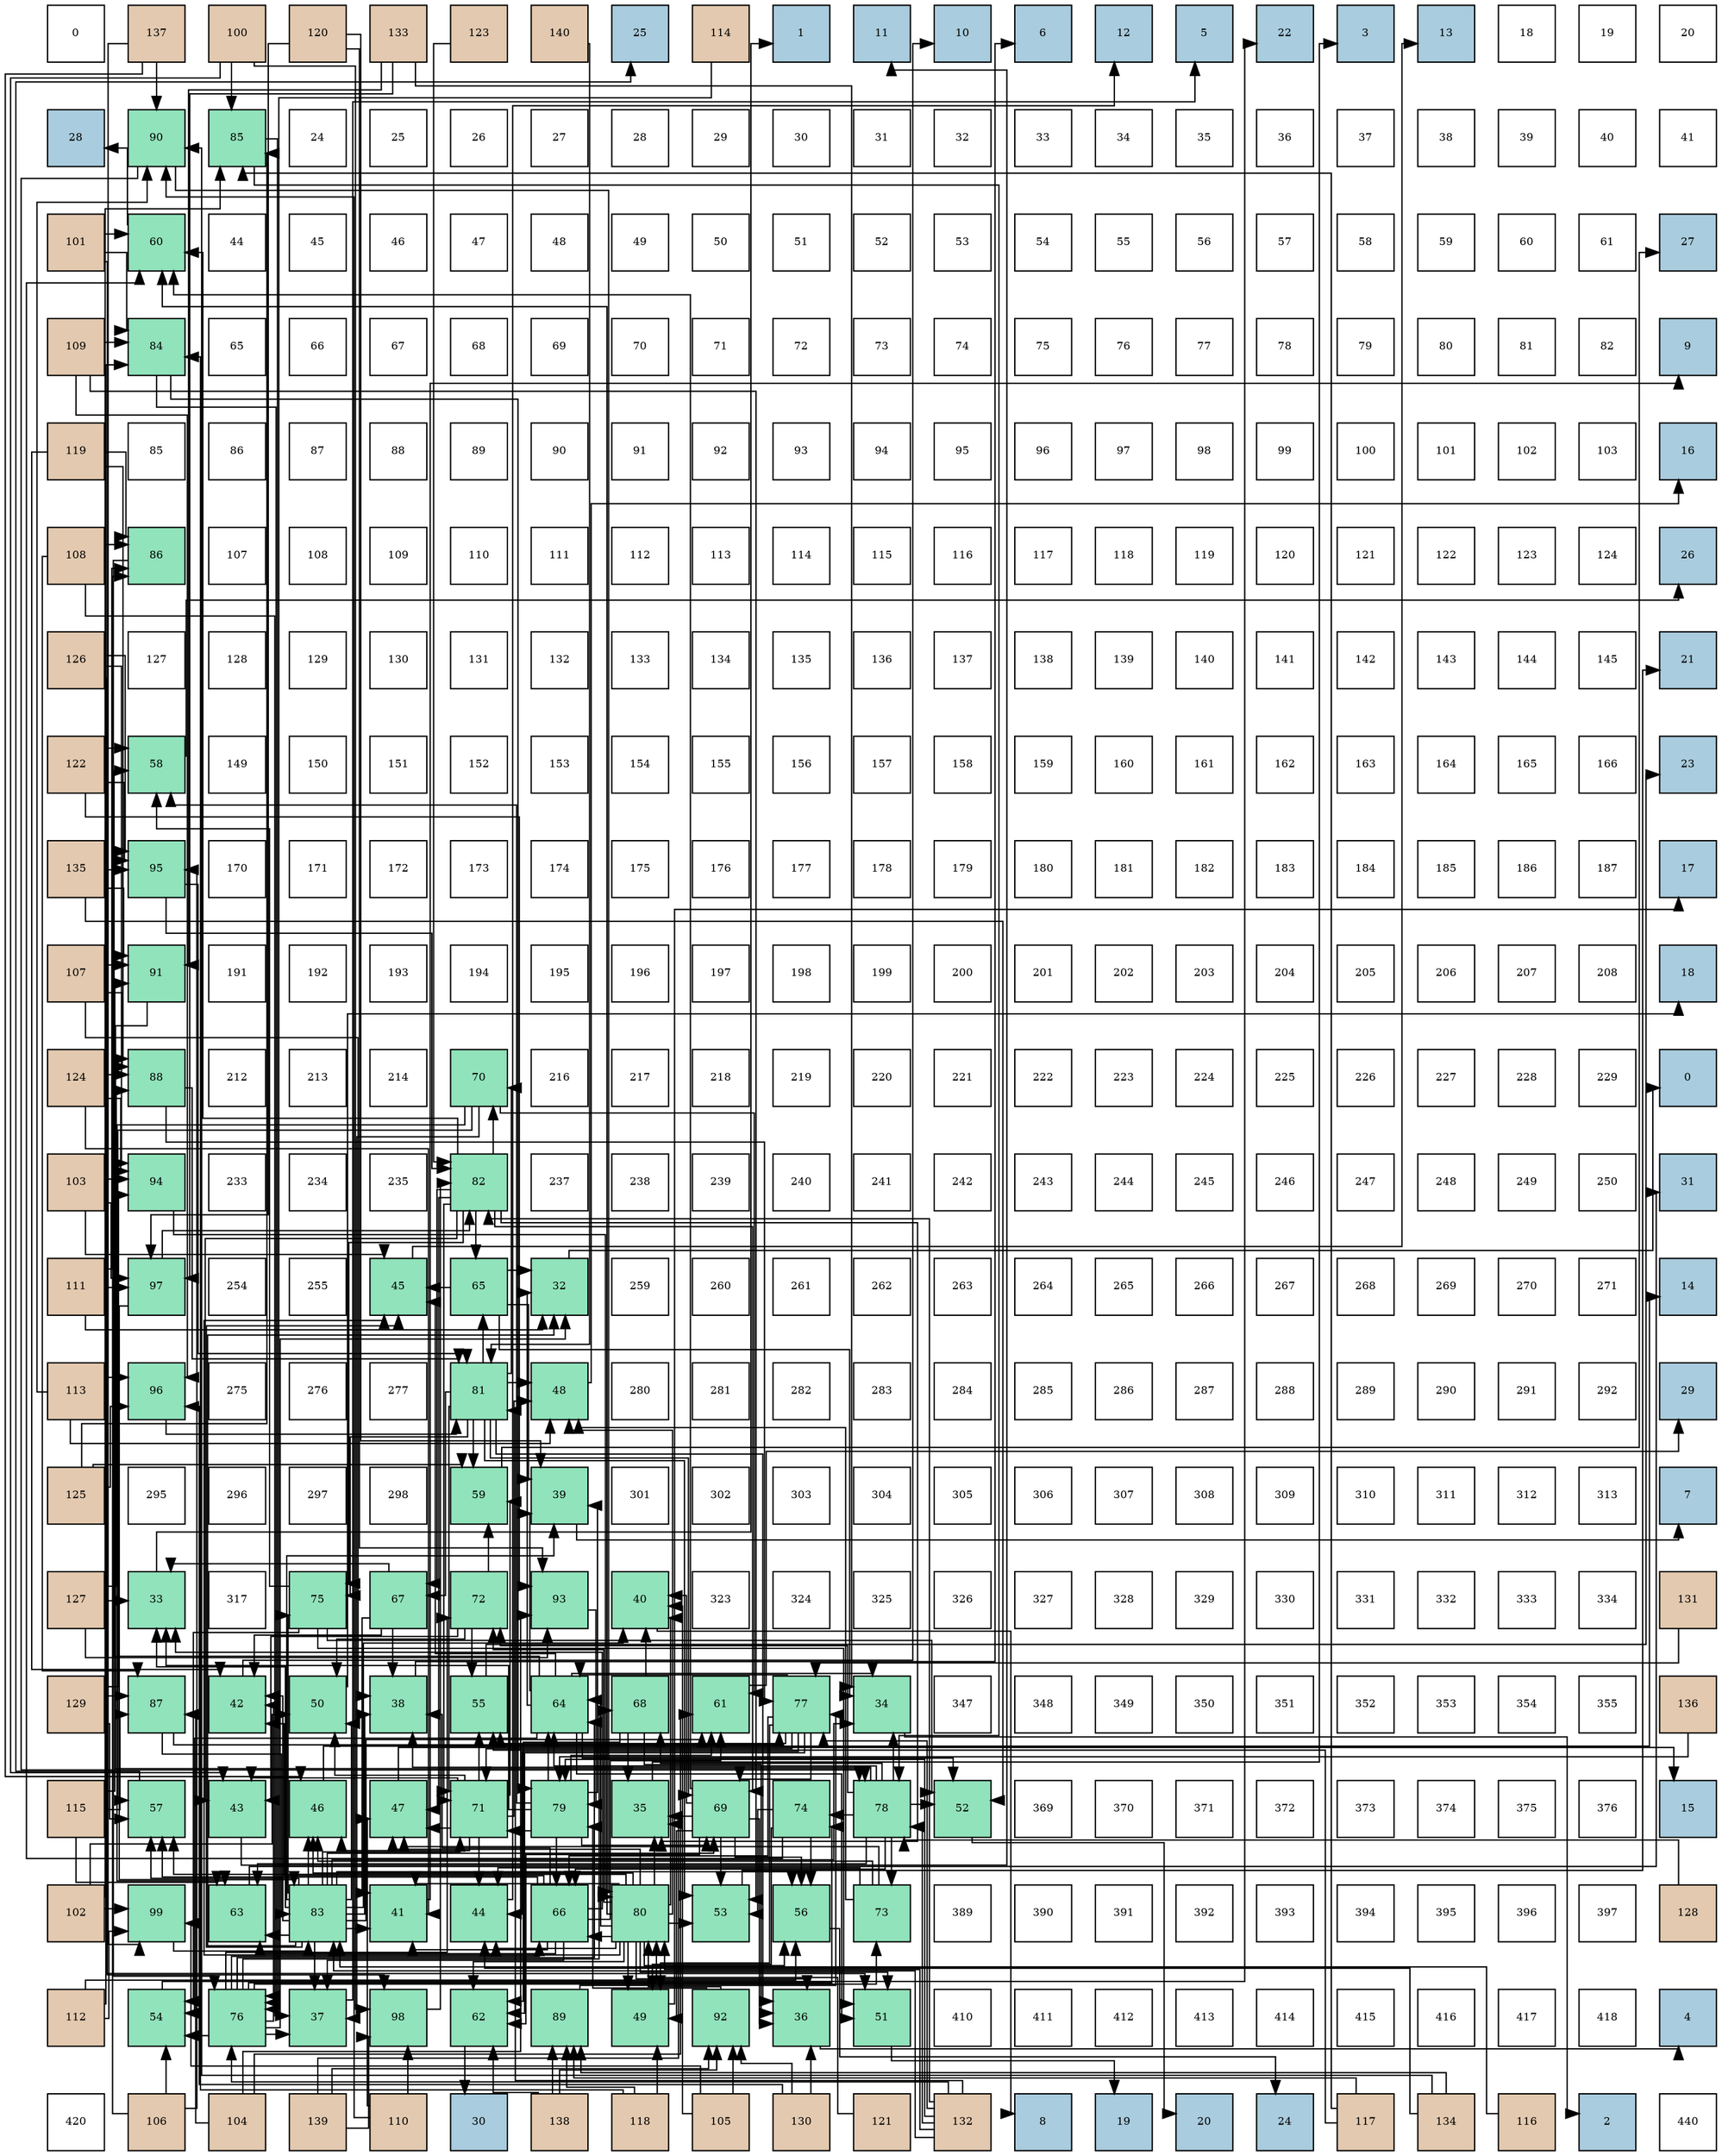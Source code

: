 digraph layout{
 rankdir=TB;
 splines=ortho;
 node [style=filled shape=square fixedsize=true width=0.6];
0[label="0", fontsize=8, fillcolor="#ffffff"];
1[label="137", fontsize=8, fillcolor="#e3c9af"];
2[label="100", fontsize=8, fillcolor="#e3c9af"];
3[label="120", fontsize=8, fillcolor="#e3c9af"];
4[label="133", fontsize=8, fillcolor="#e3c9af"];
5[label="123", fontsize=8, fillcolor="#e3c9af"];
6[label="140", fontsize=8, fillcolor="#e3c9af"];
7[label="25", fontsize=8, fillcolor="#a9ccde"];
8[label="114", fontsize=8, fillcolor="#e3c9af"];
9[label="1", fontsize=8, fillcolor="#a9ccde"];
10[label="11", fontsize=8, fillcolor="#a9ccde"];
11[label="10", fontsize=8, fillcolor="#a9ccde"];
12[label="6", fontsize=8, fillcolor="#a9ccde"];
13[label="12", fontsize=8, fillcolor="#a9ccde"];
14[label="5", fontsize=8, fillcolor="#a9ccde"];
15[label="22", fontsize=8, fillcolor="#a9ccde"];
16[label="3", fontsize=8, fillcolor="#a9ccde"];
17[label="13", fontsize=8, fillcolor="#a9ccde"];
18[label="18", fontsize=8, fillcolor="#ffffff"];
19[label="19", fontsize=8, fillcolor="#ffffff"];
20[label="20", fontsize=8, fillcolor="#ffffff"];
21[label="28", fontsize=8, fillcolor="#a9ccde"];
22[label="90", fontsize=8, fillcolor="#91e3bb"];
23[label="85", fontsize=8, fillcolor="#91e3bb"];
24[label="24", fontsize=8, fillcolor="#ffffff"];
25[label="25", fontsize=8, fillcolor="#ffffff"];
26[label="26", fontsize=8, fillcolor="#ffffff"];
27[label="27", fontsize=8, fillcolor="#ffffff"];
28[label="28", fontsize=8, fillcolor="#ffffff"];
29[label="29", fontsize=8, fillcolor="#ffffff"];
30[label="30", fontsize=8, fillcolor="#ffffff"];
31[label="31", fontsize=8, fillcolor="#ffffff"];
32[label="32", fontsize=8, fillcolor="#ffffff"];
33[label="33", fontsize=8, fillcolor="#ffffff"];
34[label="34", fontsize=8, fillcolor="#ffffff"];
35[label="35", fontsize=8, fillcolor="#ffffff"];
36[label="36", fontsize=8, fillcolor="#ffffff"];
37[label="37", fontsize=8, fillcolor="#ffffff"];
38[label="38", fontsize=8, fillcolor="#ffffff"];
39[label="39", fontsize=8, fillcolor="#ffffff"];
40[label="40", fontsize=8, fillcolor="#ffffff"];
41[label="41", fontsize=8, fillcolor="#ffffff"];
42[label="101", fontsize=8, fillcolor="#e3c9af"];
43[label="60", fontsize=8, fillcolor="#91e3bb"];
44[label="44", fontsize=8, fillcolor="#ffffff"];
45[label="45", fontsize=8, fillcolor="#ffffff"];
46[label="46", fontsize=8, fillcolor="#ffffff"];
47[label="47", fontsize=8, fillcolor="#ffffff"];
48[label="48", fontsize=8, fillcolor="#ffffff"];
49[label="49", fontsize=8, fillcolor="#ffffff"];
50[label="50", fontsize=8, fillcolor="#ffffff"];
51[label="51", fontsize=8, fillcolor="#ffffff"];
52[label="52", fontsize=8, fillcolor="#ffffff"];
53[label="53", fontsize=8, fillcolor="#ffffff"];
54[label="54", fontsize=8, fillcolor="#ffffff"];
55[label="55", fontsize=8, fillcolor="#ffffff"];
56[label="56", fontsize=8, fillcolor="#ffffff"];
57[label="57", fontsize=8, fillcolor="#ffffff"];
58[label="58", fontsize=8, fillcolor="#ffffff"];
59[label="59", fontsize=8, fillcolor="#ffffff"];
60[label="60", fontsize=8, fillcolor="#ffffff"];
61[label="61", fontsize=8, fillcolor="#ffffff"];
62[label="27", fontsize=8, fillcolor="#a9ccde"];
63[label="109", fontsize=8, fillcolor="#e3c9af"];
64[label="84", fontsize=8, fillcolor="#91e3bb"];
65[label="65", fontsize=8, fillcolor="#ffffff"];
66[label="66", fontsize=8, fillcolor="#ffffff"];
67[label="67", fontsize=8, fillcolor="#ffffff"];
68[label="68", fontsize=8, fillcolor="#ffffff"];
69[label="69", fontsize=8, fillcolor="#ffffff"];
70[label="70", fontsize=8, fillcolor="#ffffff"];
71[label="71", fontsize=8, fillcolor="#ffffff"];
72[label="72", fontsize=8, fillcolor="#ffffff"];
73[label="73", fontsize=8, fillcolor="#ffffff"];
74[label="74", fontsize=8, fillcolor="#ffffff"];
75[label="75", fontsize=8, fillcolor="#ffffff"];
76[label="76", fontsize=8, fillcolor="#ffffff"];
77[label="77", fontsize=8, fillcolor="#ffffff"];
78[label="78", fontsize=8, fillcolor="#ffffff"];
79[label="79", fontsize=8, fillcolor="#ffffff"];
80[label="80", fontsize=8, fillcolor="#ffffff"];
81[label="81", fontsize=8, fillcolor="#ffffff"];
82[label="82", fontsize=8, fillcolor="#ffffff"];
83[label="9", fontsize=8, fillcolor="#a9ccde"];
84[label="119", fontsize=8, fillcolor="#e3c9af"];
85[label="85", fontsize=8, fillcolor="#ffffff"];
86[label="86", fontsize=8, fillcolor="#ffffff"];
87[label="87", fontsize=8, fillcolor="#ffffff"];
88[label="88", fontsize=8, fillcolor="#ffffff"];
89[label="89", fontsize=8, fillcolor="#ffffff"];
90[label="90", fontsize=8, fillcolor="#ffffff"];
91[label="91", fontsize=8, fillcolor="#ffffff"];
92[label="92", fontsize=8, fillcolor="#ffffff"];
93[label="93", fontsize=8, fillcolor="#ffffff"];
94[label="94", fontsize=8, fillcolor="#ffffff"];
95[label="95", fontsize=8, fillcolor="#ffffff"];
96[label="96", fontsize=8, fillcolor="#ffffff"];
97[label="97", fontsize=8, fillcolor="#ffffff"];
98[label="98", fontsize=8, fillcolor="#ffffff"];
99[label="99", fontsize=8, fillcolor="#ffffff"];
100[label="100", fontsize=8, fillcolor="#ffffff"];
101[label="101", fontsize=8, fillcolor="#ffffff"];
102[label="102", fontsize=8, fillcolor="#ffffff"];
103[label="103", fontsize=8, fillcolor="#ffffff"];
104[label="16", fontsize=8, fillcolor="#a9ccde"];
105[label="108", fontsize=8, fillcolor="#e3c9af"];
106[label="86", fontsize=8, fillcolor="#91e3bb"];
107[label="107", fontsize=8, fillcolor="#ffffff"];
108[label="108", fontsize=8, fillcolor="#ffffff"];
109[label="109", fontsize=8, fillcolor="#ffffff"];
110[label="110", fontsize=8, fillcolor="#ffffff"];
111[label="111", fontsize=8, fillcolor="#ffffff"];
112[label="112", fontsize=8, fillcolor="#ffffff"];
113[label="113", fontsize=8, fillcolor="#ffffff"];
114[label="114", fontsize=8, fillcolor="#ffffff"];
115[label="115", fontsize=8, fillcolor="#ffffff"];
116[label="116", fontsize=8, fillcolor="#ffffff"];
117[label="117", fontsize=8, fillcolor="#ffffff"];
118[label="118", fontsize=8, fillcolor="#ffffff"];
119[label="119", fontsize=8, fillcolor="#ffffff"];
120[label="120", fontsize=8, fillcolor="#ffffff"];
121[label="121", fontsize=8, fillcolor="#ffffff"];
122[label="122", fontsize=8, fillcolor="#ffffff"];
123[label="123", fontsize=8, fillcolor="#ffffff"];
124[label="124", fontsize=8, fillcolor="#ffffff"];
125[label="26", fontsize=8, fillcolor="#a9ccde"];
126[label="126", fontsize=8, fillcolor="#e3c9af"];
127[label="127", fontsize=8, fillcolor="#ffffff"];
128[label="128", fontsize=8, fillcolor="#ffffff"];
129[label="129", fontsize=8, fillcolor="#ffffff"];
130[label="130", fontsize=8, fillcolor="#ffffff"];
131[label="131", fontsize=8, fillcolor="#ffffff"];
132[label="132", fontsize=8, fillcolor="#ffffff"];
133[label="133", fontsize=8, fillcolor="#ffffff"];
134[label="134", fontsize=8, fillcolor="#ffffff"];
135[label="135", fontsize=8, fillcolor="#ffffff"];
136[label="136", fontsize=8, fillcolor="#ffffff"];
137[label="137", fontsize=8, fillcolor="#ffffff"];
138[label="138", fontsize=8, fillcolor="#ffffff"];
139[label="139", fontsize=8, fillcolor="#ffffff"];
140[label="140", fontsize=8, fillcolor="#ffffff"];
141[label="141", fontsize=8, fillcolor="#ffffff"];
142[label="142", fontsize=8, fillcolor="#ffffff"];
143[label="143", fontsize=8, fillcolor="#ffffff"];
144[label="144", fontsize=8, fillcolor="#ffffff"];
145[label="145", fontsize=8, fillcolor="#ffffff"];
146[label="21", fontsize=8, fillcolor="#a9ccde"];
147[label="122", fontsize=8, fillcolor="#e3c9af"];
148[label="58", fontsize=8, fillcolor="#91e3bb"];
149[label="149", fontsize=8, fillcolor="#ffffff"];
150[label="150", fontsize=8, fillcolor="#ffffff"];
151[label="151", fontsize=8, fillcolor="#ffffff"];
152[label="152", fontsize=8, fillcolor="#ffffff"];
153[label="153", fontsize=8, fillcolor="#ffffff"];
154[label="154", fontsize=8, fillcolor="#ffffff"];
155[label="155", fontsize=8, fillcolor="#ffffff"];
156[label="156", fontsize=8, fillcolor="#ffffff"];
157[label="157", fontsize=8, fillcolor="#ffffff"];
158[label="158", fontsize=8, fillcolor="#ffffff"];
159[label="159", fontsize=8, fillcolor="#ffffff"];
160[label="160", fontsize=8, fillcolor="#ffffff"];
161[label="161", fontsize=8, fillcolor="#ffffff"];
162[label="162", fontsize=8, fillcolor="#ffffff"];
163[label="163", fontsize=8, fillcolor="#ffffff"];
164[label="164", fontsize=8, fillcolor="#ffffff"];
165[label="165", fontsize=8, fillcolor="#ffffff"];
166[label="166", fontsize=8, fillcolor="#ffffff"];
167[label="23", fontsize=8, fillcolor="#a9ccde"];
168[label="135", fontsize=8, fillcolor="#e3c9af"];
169[label="95", fontsize=8, fillcolor="#91e3bb"];
170[label="170", fontsize=8, fillcolor="#ffffff"];
171[label="171", fontsize=8, fillcolor="#ffffff"];
172[label="172", fontsize=8, fillcolor="#ffffff"];
173[label="173", fontsize=8, fillcolor="#ffffff"];
174[label="174", fontsize=8, fillcolor="#ffffff"];
175[label="175", fontsize=8, fillcolor="#ffffff"];
176[label="176", fontsize=8, fillcolor="#ffffff"];
177[label="177", fontsize=8, fillcolor="#ffffff"];
178[label="178", fontsize=8, fillcolor="#ffffff"];
179[label="179", fontsize=8, fillcolor="#ffffff"];
180[label="180", fontsize=8, fillcolor="#ffffff"];
181[label="181", fontsize=8, fillcolor="#ffffff"];
182[label="182", fontsize=8, fillcolor="#ffffff"];
183[label="183", fontsize=8, fillcolor="#ffffff"];
184[label="184", fontsize=8, fillcolor="#ffffff"];
185[label="185", fontsize=8, fillcolor="#ffffff"];
186[label="186", fontsize=8, fillcolor="#ffffff"];
187[label="187", fontsize=8, fillcolor="#ffffff"];
188[label="17", fontsize=8, fillcolor="#a9ccde"];
189[label="107", fontsize=8, fillcolor="#e3c9af"];
190[label="91", fontsize=8, fillcolor="#91e3bb"];
191[label="191", fontsize=8, fillcolor="#ffffff"];
192[label="192", fontsize=8, fillcolor="#ffffff"];
193[label="193", fontsize=8, fillcolor="#ffffff"];
194[label="194", fontsize=8, fillcolor="#ffffff"];
195[label="195", fontsize=8, fillcolor="#ffffff"];
196[label="196", fontsize=8, fillcolor="#ffffff"];
197[label="197", fontsize=8, fillcolor="#ffffff"];
198[label="198", fontsize=8, fillcolor="#ffffff"];
199[label="199", fontsize=8, fillcolor="#ffffff"];
200[label="200", fontsize=8, fillcolor="#ffffff"];
201[label="201", fontsize=8, fillcolor="#ffffff"];
202[label="202", fontsize=8, fillcolor="#ffffff"];
203[label="203", fontsize=8, fillcolor="#ffffff"];
204[label="204", fontsize=8, fillcolor="#ffffff"];
205[label="205", fontsize=8, fillcolor="#ffffff"];
206[label="206", fontsize=8, fillcolor="#ffffff"];
207[label="207", fontsize=8, fillcolor="#ffffff"];
208[label="208", fontsize=8, fillcolor="#ffffff"];
209[label="18", fontsize=8, fillcolor="#a9ccde"];
210[label="124", fontsize=8, fillcolor="#e3c9af"];
211[label="88", fontsize=8, fillcolor="#91e3bb"];
212[label="212", fontsize=8, fillcolor="#ffffff"];
213[label="213", fontsize=8, fillcolor="#ffffff"];
214[label="214", fontsize=8, fillcolor="#ffffff"];
215[label="70", fontsize=8, fillcolor="#91e3bb"];
216[label="216", fontsize=8, fillcolor="#ffffff"];
217[label="217", fontsize=8, fillcolor="#ffffff"];
218[label="218", fontsize=8, fillcolor="#ffffff"];
219[label="219", fontsize=8, fillcolor="#ffffff"];
220[label="220", fontsize=8, fillcolor="#ffffff"];
221[label="221", fontsize=8, fillcolor="#ffffff"];
222[label="222", fontsize=8, fillcolor="#ffffff"];
223[label="223", fontsize=8, fillcolor="#ffffff"];
224[label="224", fontsize=8, fillcolor="#ffffff"];
225[label="225", fontsize=8, fillcolor="#ffffff"];
226[label="226", fontsize=8, fillcolor="#ffffff"];
227[label="227", fontsize=8, fillcolor="#ffffff"];
228[label="228", fontsize=8, fillcolor="#ffffff"];
229[label="229", fontsize=8, fillcolor="#ffffff"];
230[label="0", fontsize=8, fillcolor="#a9ccde"];
231[label="103", fontsize=8, fillcolor="#e3c9af"];
232[label="94", fontsize=8, fillcolor="#91e3bb"];
233[label="233", fontsize=8, fillcolor="#ffffff"];
234[label="234", fontsize=8, fillcolor="#ffffff"];
235[label="235", fontsize=8, fillcolor="#ffffff"];
236[label="82", fontsize=8, fillcolor="#91e3bb"];
237[label="237", fontsize=8, fillcolor="#ffffff"];
238[label="238", fontsize=8, fillcolor="#ffffff"];
239[label="239", fontsize=8, fillcolor="#ffffff"];
240[label="240", fontsize=8, fillcolor="#ffffff"];
241[label="241", fontsize=8, fillcolor="#ffffff"];
242[label="242", fontsize=8, fillcolor="#ffffff"];
243[label="243", fontsize=8, fillcolor="#ffffff"];
244[label="244", fontsize=8, fillcolor="#ffffff"];
245[label="245", fontsize=8, fillcolor="#ffffff"];
246[label="246", fontsize=8, fillcolor="#ffffff"];
247[label="247", fontsize=8, fillcolor="#ffffff"];
248[label="248", fontsize=8, fillcolor="#ffffff"];
249[label="249", fontsize=8, fillcolor="#ffffff"];
250[label="250", fontsize=8, fillcolor="#ffffff"];
251[label="31", fontsize=8, fillcolor="#a9ccde"];
252[label="111", fontsize=8, fillcolor="#e3c9af"];
253[label="97", fontsize=8, fillcolor="#91e3bb"];
254[label="254", fontsize=8, fillcolor="#ffffff"];
255[label="255", fontsize=8, fillcolor="#ffffff"];
256[label="45", fontsize=8, fillcolor="#91e3bb"];
257[label="65", fontsize=8, fillcolor="#91e3bb"];
258[label="32", fontsize=8, fillcolor="#91e3bb"];
259[label="259", fontsize=8, fillcolor="#ffffff"];
260[label="260", fontsize=8, fillcolor="#ffffff"];
261[label="261", fontsize=8, fillcolor="#ffffff"];
262[label="262", fontsize=8, fillcolor="#ffffff"];
263[label="263", fontsize=8, fillcolor="#ffffff"];
264[label="264", fontsize=8, fillcolor="#ffffff"];
265[label="265", fontsize=8, fillcolor="#ffffff"];
266[label="266", fontsize=8, fillcolor="#ffffff"];
267[label="267", fontsize=8, fillcolor="#ffffff"];
268[label="268", fontsize=8, fillcolor="#ffffff"];
269[label="269", fontsize=8, fillcolor="#ffffff"];
270[label="270", fontsize=8, fillcolor="#ffffff"];
271[label="271", fontsize=8, fillcolor="#ffffff"];
272[label="14", fontsize=8, fillcolor="#a9ccde"];
273[label="113", fontsize=8, fillcolor="#e3c9af"];
274[label="96", fontsize=8, fillcolor="#91e3bb"];
275[label="275", fontsize=8, fillcolor="#ffffff"];
276[label="276", fontsize=8, fillcolor="#ffffff"];
277[label="277", fontsize=8, fillcolor="#ffffff"];
278[label="81", fontsize=8, fillcolor="#91e3bb"];
279[label="48", fontsize=8, fillcolor="#91e3bb"];
280[label="280", fontsize=8, fillcolor="#ffffff"];
281[label="281", fontsize=8, fillcolor="#ffffff"];
282[label="282", fontsize=8, fillcolor="#ffffff"];
283[label="283", fontsize=8, fillcolor="#ffffff"];
284[label="284", fontsize=8, fillcolor="#ffffff"];
285[label="285", fontsize=8, fillcolor="#ffffff"];
286[label="286", fontsize=8, fillcolor="#ffffff"];
287[label="287", fontsize=8, fillcolor="#ffffff"];
288[label="288", fontsize=8, fillcolor="#ffffff"];
289[label="289", fontsize=8, fillcolor="#ffffff"];
290[label="290", fontsize=8, fillcolor="#ffffff"];
291[label="291", fontsize=8, fillcolor="#ffffff"];
292[label="292", fontsize=8, fillcolor="#ffffff"];
293[label="29", fontsize=8, fillcolor="#a9ccde"];
294[label="125", fontsize=8, fillcolor="#e3c9af"];
295[label="295", fontsize=8, fillcolor="#ffffff"];
296[label="296", fontsize=8, fillcolor="#ffffff"];
297[label="297", fontsize=8, fillcolor="#ffffff"];
298[label="298", fontsize=8, fillcolor="#ffffff"];
299[label="59", fontsize=8, fillcolor="#91e3bb"];
300[label="39", fontsize=8, fillcolor="#91e3bb"];
301[label="301", fontsize=8, fillcolor="#ffffff"];
302[label="302", fontsize=8, fillcolor="#ffffff"];
303[label="303", fontsize=8, fillcolor="#ffffff"];
304[label="304", fontsize=8, fillcolor="#ffffff"];
305[label="305", fontsize=8, fillcolor="#ffffff"];
306[label="306", fontsize=8, fillcolor="#ffffff"];
307[label="307", fontsize=8, fillcolor="#ffffff"];
308[label="308", fontsize=8, fillcolor="#ffffff"];
309[label="309", fontsize=8, fillcolor="#ffffff"];
310[label="310", fontsize=8, fillcolor="#ffffff"];
311[label="311", fontsize=8, fillcolor="#ffffff"];
312[label="312", fontsize=8, fillcolor="#ffffff"];
313[label="313", fontsize=8, fillcolor="#ffffff"];
314[label="7", fontsize=8, fillcolor="#a9ccde"];
315[label="127", fontsize=8, fillcolor="#e3c9af"];
316[label="33", fontsize=8, fillcolor="#91e3bb"];
317[label="317", fontsize=8, fillcolor="#ffffff"];
318[label="75", fontsize=8, fillcolor="#91e3bb"];
319[label="67", fontsize=8, fillcolor="#91e3bb"];
320[label="72", fontsize=8, fillcolor="#91e3bb"];
321[label="93", fontsize=8, fillcolor="#91e3bb"];
322[label="40", fontsize=8, fillcolor="#91e3bb"];
323[label="323", fontsize=8, fillcolor="#ffffff"];
324[label="324", fontsize=8, fillcolor="#ffffff"];
325[label="325", fontsize=8, fillcolor="#ffffff"];
326[label="326", fontsize=8, fillcolor="#ffffff"];
327[label="327", fontsize=8, fillcolor="#ffffff"];
328[label="328", fontsize=8, fillcolor="#ffffff"];
329[label="329", fontsize=8, fillcolor="#ffffff"];
330[label="330", fontsize=8, fillcolor="#ffffff"];
331[label="331", fontsize=8, fillcolor="#ffffff"];
332[label="332", fontsize=8, fillcolor="#ffffff"];
333[label="333", fontsize=8, fillcolor="#ffffff"];
334[label="334", fontsize=8, fillcolor="#ffffff"];
335[label="131", fontsize=8, fillcolor="#e3c9af"];
336[label="129", fontsize=8, fillcolor="#e3c9af"];
337[label="87", fontsize=8, fillcolor="#91e3bb"];
338[label="42", fontsize=8, fillcolor="#91e3bb"];
339[label="50", fontsize=8, fillcolor="#91e3bb"];
340[label="38", fontsize=8, fillcolor="#91e3bb"];
341[label="55", fontsize=8, fillcolor="#91e3bb"];
342[label="64", fontsize=8, fillcolor="#91e3bb"];
343[label="68", fontsize=8, fillcolor="#91e3bb"];
344[label="61", fontsize=8, fillcolor="#91e3bb"];
345[label="77", fontsize=8, fillcolor="#91e3bb"];
346[label="34", fontsize=8, fillcolor="#91e3bb"];
347[label="347", fontsize=8, fillcolor="#ffffff"];
348[label="348", fontsize=8, fillcolor="#ffffff"];
349[label="349", fontsize=8, fillcolor="#ffffff"];
350[label="350", fontsize=8, fillcolor="#ffffff"];
351[label="351", fontsize=8, fillcolor="#ffffff"];
352[label="352", fontsize=8, fillcolor="#ffffff"];
353[label="353", fontsize=8, fillcolor="#ffffff"];
354[label="354", fontsize=8, fillcolor="#ffffff"];
355[label="355", fontsize=8, fillcolor="#ffffff"];
356[label="136", fontsize=8, fillcolor="#e3c9af"];
357[label="115", fontsize=8, fillcolor="#e3c9af"];
358[label="57", fontsize=8, fillcolor="#91e3bb"];
359[label="43", fontsize=8, fillcolor="#91e3bb"];
360[label="46", fontsize=8, fillcolor="#91e3bb"];
361[label="47", fontsize=8, fillcolor="#91e3bb"];
362[label="71", fontsize=8, fillcolor="#91e3bb"];
363[label="79", fontsize=8, fillcolor="#91e3bb"];
364[label="35", fontsize=8, fillcolor="#91e3bb"];
365[label="69", fontsize=8, fillcolor="#91e3bb"];
366[label="74", fontsize=8, fillcolor="#91e3bb"];
367[label="78", fontsize=8, fillcolor="#91e3bb"];
368[label="52", fontsize=8, fillcolor="#91e3bb"];
369[label="369", fontsize=8, fillcolor="#ffffff"];
370[label="370", fontsize=8, fillcolor="#ffffff"];
371[label="371", fontsize=8, fillcolor="#ffffff"];
372[label="372", fontsize=8, fillcolor="#ffffff"];
373[label="373", fontsize=8, fillcolor="#ffffff"];
374[label="374", fontsize=8, fillcolor="#ffffff"];
375[label="375", fontsize=8, fillcolor="#ffffff"];
376[label="376", fontsize=8, fillcolor="#ffffff"];
377[label="15", fontsize=8, fillcolor="#a9ccde"];
378[label="102", fontsize=8, fillcolor="#e3c9af"];
379[label="99", fontsize=8, fillcolor="#91e3bb"];
380[label="63", fontsize=8, fillcolor="#91e3bb"];
381[label="83", fontsize=8, fillcolor="#91e3bb"];
382[label="41", fontsize=8, fillcolor="#91e3bb"];
383[label="44", fontsize=8, fillcolor="#91e3bb"];
384[label="66", fontsize=8, fillcolor="#91e3bb"];
385[label="80", fontsize=8, fillcolor="#91e3bb"];
386[label="53", fontsize=8, fillcolor="#91e3bb"];
387[label="56", fontsize=8, fillcolor="#91e3bb"];
388[label="73", fontsize=8, fillcolor="#91e3bb"];
389[label="389", fontsize=8, fillcolor="#ffffff"];
390[label="390", fontsize=8, fillcolor="#ffffff"];
391[label="391", fontsize=8, fillcolor="#ffffff"];
392[label="392", fontsize=8, fillcolor="#ffffff"];
393[label="393", fontsize=8, fillcolor="#ffffff"];
394[label="394", fontsize=8, fillcolor="#ffffff"];
395[label="395", fontsize=8, fillcolor="#ffffff"];
396[label="396", fontsize=8, fillcolor="#ffffff"];
397[label="397", fontsize=8, fillcolor="#ffffff"];
398[label="128", fontsize=8, fillcolor="#e3c9af"];
399[label="112", fontsize=8, fillcolor="#e3c9af"];
400[label="54", fontsize=8, fillcolor="#91e3bb"];
401[label="76", fontsize=8, fillcolor="#91e3bb"];
402[label="37", fontsize=8, fillcolor="#91e3bb"];
403[label="98", fontsize=8, fillcolor="#91e3bb"];
404[label="62", fontsize=8, fillcolor="#91e3bb"];
405[label="89", fontsize=8, fillcolor="#91e3bb"];
406[label="49", fontsize=8, fillcolor="#91e3bb"];
407[label="92", fontsize=8, fillcolor="#91e3bb"];
408[label="36", fontsize=8, fillcolor="#91e3bb"];
409[label="51", fontsize=8, fillcolor="#91e3bb"];
410[label="410", fontsize=8, fillcolor="#ffffff"];
411[label="411", fontsize=8, fillcolor="#ffffff"];
412[label="412", fontsize=8, fillcolor="#ffffff"];
413[label="413", fontsize=8, fillcolor="#ffffff"];
414[label="414", fontsize=8, fillcolor="#ffffff"];
415[label="415", fontsize=8, fillcolor="#ffffff"];
416[label="416", fontsize=8, fillcolor="#ffffff"];
417[label="417", fontsize=8, fillcolor="#ffffff"];
418[label="418", fontsize=8, fillcolor="#ffffff"];
419[label="4", fontsize=8, fillcolor="#a9ccde"];
420[label="420", fontsize=8, fillcolor="#ffffff"];
421[label="106", fontsize=8, fillcolor="#e3c9af"];
422[label="104", fontsize=8, fillcolor="#e3c9af"];
423[label="139", fontsize=8, fillcolor="#e3c9af"];
424[label="110", fontsize=8, fillcolor="#e3c9af"];
425[label="30", fontsize=8, fillcolor="#a9ccde"];
426[label="138", fontsize=8, fillcolor="#e3c9af"];
427[label="118", fontsize=8, fillcolor="#e3c9af"];
428[label="105", fontsize=8, fillcolor="#e3c9af"];
429[label="130", fontsize=8, fillcolor="#e3c9af"];
430[label="121", fontsize=8, fillcolor="#e3c9af"];
431[label="132", fontsize=8, fillcolor="#e3c9af"];
432[label="8", fontsize=8, fillcolor="#a9ccde"];
433[label="19", fontsize=8, fillcolor="#a9ccde"];
434[label="20", fontsize=8, fillcolor="#a9ccde"];
435[label="24", fontsize=8, fillcolor="#a9ccde"];
436[label="117", fontsize=8, fillcolor="#e3c9af"];
437[label="134", fontsize=8, fillcolor="#e3c9af"];
438[label="116", fontsize=8, fillcolor="#e3c9af"];
439[label="2", fontsize=8, fillcolor="#a9ccde"];
440[label="440", fontsize=8, fillcolor="#ffffff"];
edge [constraint=false, style=vis];258 -> 230;
316 -> 9;
346 -> 439;
364 -> 16;
408 -> 419;
402 -> 14;
340 -> 12;
300 -> 314;
322 -> 432;
382 -> 83;
338 -> 11;
359 -> 10;
383 -> 13;
256 -> 17;
360 -> 272;
361 -> 377;
279 -> 104;
406 -> 188;
339 -> 209;
409 -> 433;
368 -> 434;
386 -> 146;
400 -> 15;
341 -> 167;
387 -> 435;
358 -> 7;
148 -> 125;
299 -> 62;
43 -> 21;
344 -> 293;
404 -> 425;
380 -> 251;
342 -> 258;
342 -> 346;
342 -> 300;
342 -> 256;
342 -> 409;
342 -> 368;
342 -> 400;
342 -> 148;
257 -> 258;
257 -> 346;
257 -> 300;
257 -> 256;
384 -> 316;
384 -> 402;
384 -> 340;
384 -> 382;
384 -> 338;
384 -> 358;
384 -> 344;
384 -> 380;
319 -> 316;
319 -> 340;
319 -> 382;
319 -> 338;
343 -> 364;
343 -> 408;
343 -> 322;
343 -> 404;
365 -> 364;
365 -> 408;
365 -> 322;
365 -> 406;
365 -> 386;
365 -> 387;
365 -> 43;
365 -> 404;
215 -> 402;
215 -> 358;
215 -> 344;
215 -> 380;
362 -> 359;
362 -> 383;
362 -> 360;
362 -> 361;
362 -> 279;
362 -> 339;
362 -> 341;
362 -> 299;
320 -> 359;
320 -> 339;
320 -> 341;
320 -> 299;
388 -> 383;
388 -> 360;
388 -> 361;
388 -> 279;
366 -> 406;
366 -> 386;
366 -> 387;
366 -> 43;
318 -> 409;
318 -> 368;
318 -> 400;
318 -> 148;
401 -> 258;
401 -> 402;
401 -> 338;
401 -> 400;
401 -> 342;
401 -> 384;
401 -> 343;
401 -> 320;
401 -> 388;
401 -> 366;
345 -> 383;
345 -> 406;
345 -> 341;
345 -> 404;
345 -> 342;
345 -> 384;
345 -> 365;
345 -> 362;
367 -> 346;
367 -> 340;
367 -> 368;
367 -> 380;
367 -> 342;
367 -> 384;
367 -> 343;
367 -> 320;
367 -> 388;
367 -> 366;
363 -> 316;
363 -> 300;
363 -> 148;
363 -> 344;
363 -> 342;
363 -> 384;
363 -> 365;
363 -> 362;
385 -> 364;
385 -> 408;
385 -> 322;
385 -> 382;
385 -> 383;
385 -> 256;
385 -> 360;
385 -> 361;
385 -> 279;
385 -> 406;
385 -> 409;
385 -> 386;
385 -> 387;
385 -> 358;
385 -> 43;
385 -> 404;
385 -> 342;
385 -> 384;
385 -> 320;
278 -> 408;
278 -> 279;
278 -> 386;
278 -> 299;
278 -> 257;
278 -> 319;
278 -> 365;
278 -> 215;
278 -> 362;
278 -> 318;
236 -> 364;
236 -> 359;
236 -> 361;
236 -> 43;
236 -> 257;
236 -> 319;
236 -> 365;
236 -> 215;
236 -> 362;
236 -> 318;
381 -> 258;
381 -> 316;
381 -> 346;
381 -> 402;
381 -> 340;
381 -> 300;
381 -> 322;
381 -> 382;
381 -> 338;
381 -> 256;
381 -> 360;
381 -> 339;
381 -> 387;
381 -> 358;
381 -> 344;
381 -> 380;
381 -> 365;
381 -> 362;
381 -> 318;
64 -> 401;
64 -> 363;
23 -> 401;
23 -> 367;
106 -> 401;
337 -> 345;
337 -> 381;
211 -> 345;
211 -> 278;
405 -> 345;
22 -> 367;
22 -> 385;
190 -> 367;
407 -> 363;
407 -> 385;
321 -> 363;
232 -> 385;
169 -> 278;
169 -> 236;
274 -> 278;
253 -> 236;
253 -> 381;
403 -> 236;
379 -> 381;
2 -> 359;
2 -> 23;
2 -> 403;
42 -> 43;
42 -> 64;
42 -> 403;
378 -> 339;
378 -> 23;
378 -> 379;
231 -> 256;
231 -> 232;
231 -> 253;
422 -> 344;
422 -> 337;
422 -> 321;
428 -> 322;
428 -> 407;
428 -> 379;
421 -> 400;
421 -> 106;
421 -> 169;
189 -> 340;
189 -> 211;
189 -> 190;
105 -> 402;
105 -> 106;
105 -> 337;
63 -> 386;
63 -> 64;
63 -> 274;
424 -> 361;
424 -> 22;
424 -> 403;
252 -> 258;
252 -> 106;
252 -> 253;
399 -> 387;
399 -> 64;
399 -> 379;
273 -> 279;
273 -> 22;
273 -> 274;
8 -> 401;
357 -> 380;
357 -> 337;
357 -> 190;
438 -> 381;
436 -> 341;
436 -> 23;
436 -> 405;
427 -> 406;
427 -> 64;
427 -> 405;
84 -> 338;
84 -> 106;
84 -> 211;
3 -> 300;
3 -> 321;
3 -> 253;
430 -> 385;
147 -> 148;
147 -> 321;
147 -> 169;
5 -> 236;
210 -> 382;
210 -> 211;
210 -> 232;
294 -> 299;
294 -> 23;
294 -> 274;
126 -> 409;
126 -> 232;
126 -> 169;
315 -> 316;
315 -> 211;
315 -> 321;
398 -> 367;
336 -> 358;
336 -> 337;
336 -> 232;
429 -> 408;
429 -> 407;
429 -> 274;
335 -> 345;
431 -> 401;
431 -> 345;
431 -> 367;
431 -> 363;
431 -> 385;
431 -> 278;
431 -> 236;
431 -> 381;
4 -> 346;
4 -> 190;
4 -> 253;
437 -> 383;
437 -> 405;
437 -> 22;
168 -> 368;
168 -> 190;
168 -> 169;
356 -> 363;
1 -> 360;
1 -> 22;
1 -> 379;
426 -> 404;
426 -> 405;
426 -> 407;
423 -> 364;
423 -> 407;
423 -> 403;
6 -> 278;
edge [constraint=true, style=invis];
0 -> 21 -> 42 -> 63 -> 84 -> 105 -> 126 -> 147 -> 168 -> 189 -> 210 -> 231 -> 252 -> 273 -> 294 -> 315 -> 336 -> 357 -> 378 -> 399 -> 420;
1 -> 22 -> 43 -> 64 -> 85 -> 106 -> 127 -> 148 -> 169 -> 190 -> 211 -> 232 -> 253 -> 274 -> 295 -> 316 -> 337 -> 358 -> 379 -> 400 -> 421;
2 -> 23 -> 44 -> 65 -> 86 -> 107 -> 128 -> 149 -> 170 -> 191 -> 212 -> 233 -> 254 -> 275 -> 296 -> 317 -> 338 -> 359 -> 380 -> 401 -> 422;
3 -> 24 -> 45 -> 66 -> 87 -> 108 -> 129 -> 150 -> 171 -> 192 -> 213 -> 234 -> 255 -> 276 -> 297 -> 318 -> 339 -> 360 -> 381 -> 402 -> 423;
4 -> 25 -> 46 -> 67 -> 88 -> 109 -> 130 -> 151 -> 172 -> 193 -> 214 -> 235 -> 256 -> 277 -> 298 -> 319 -> 340 -> 361 -> 382 -> 403 -> 424;
5 -> 26 -> 47 -> 68 -> 89 -> 110 -> 131 -> 152 -> 173 -> 194 -> 215 -> 236 -> 257 -> 278 -> 299 -> 320 -> 341 -> 362 -> 383 -> 404 -> 425;
6 -> 27 -> 48 -> 69 -> 90 -> 111 -> 132 -> 153 -> 174 -> 195 -> 216 -> 237 -> 258 -> 279 -> 300 -> 321 -> 342 -> 363 -> 384 -> 405 -> 426;
7 -> 28 -> 49 -> 70 -> 91 -> 112 -> 133 -> 154 -> 175 -> 196 -> 217 -> 238 -> 259 -> 280 -> 301 -> 322 -> 343 -> 364 -> 385 -> 406 -> 427;
8 -> 29 -> 50 -> 71 -> 92 -> 113 -> 134 -> 155 -> 176 -> 197 -> 218 -> 239 -> 260 -> 281 -> 302 -> 323 -> 344 -> 365 -> 386 -> 407 -> 428;
9 -> 30 -> 51 -> 72 -> 93 -> 114 -> 135 -> 156 -> 177 -> 198 -> 219 -> 240 -> 261 -> 282 -> 303 -> 324 -> 345 -> 366 -> 387 -> 408 -> 429;
10 -> 31 -> 52 -> 73 -> 94 -> 115 -> 136 -> 157 -> 178 -> 199 -> 220 -> 241 -> 262 -> 283 -> 304 -> 325 -> 346 -> 367 -> 388 -> 409 -> 430;
11 -> 32 -> 53 -> 74 -> 95 -> 116 -> 137 -> 158 -> 179 -> 200 -> 221 -> 242 -> 263 -> 284 -> 305 -> 326 -> 347 -> 368 -> 389 -> 410 -> 431;
12 -> 33 -> 54 -> 75 -> 96 -> 117 -> 138 -> 159 -> 180 -> 201 -> 222 -> 243 -> 264 -> 285 -> 306 -> 327 -> 348 -> 369 -> 390 -> 411 -> 432;
13 -> 34 -> 55 -> 76 -> 97 -> 118 -> 139 -> 160 -> 181 -> 202 -> 223 -> 244 -> 265 -> 286 -> 307 -> 328 -> 349 -> 370 -> 391 -> 412 -> 433;
14 -> 35 -> 56 -> 77 -> 98 -> 119 -> 140 -> 161 -> 182 -> 203 -> 224 -> 245 -> 266 -> 287 -> 308 -> 329 -> 350 -> 371 -> 392 -> 413 -> 434;
15 -> 36 -> 57 -> 78 -> 99 -> 120 -> 141 -> 162 -> 183 -> 204 -> 225 -> 246 -> 267 -> 288 -> 309 -> 330 -> 351 -> 372 -> 393 -> 414 -> 435;
16 -> 37 -> 58 -> 79 -> 100 -> 121 -> 142 -> 163 -> 184 -> 205 -> 226 -> 247 -> 268 -> 289 -> 310 -> 331 -> 352 -> 373 -> 394 -> 415 -> 436;
17 -> 38 -> 59 -> 80 -> 101 -> 122 -> 143 -> 164 -> 185 -> 206 -> 227 -> 248 -> 269 -> 290 -> 311 -> 332 -> 353 -> 374 -> 395 -> 416 -> 437;
18 -> 39 -> 60 -> 81 -> 102 -> 123 -> 144 -> 165 -> 186 -> 207 -> 228 -> 249 -> 270 -> 291 -> 312 -> 333 -> 354 -> 375 -> 396 -> 417 -> 438;
19 -> 40 -> 61 -> 82 -> 103 -> 124 -> 145 -> 166 -> 187 -> 208 -> 229 -> 250 -> 271 -> 292 -> 313 -> 334 -> 355 -> 376 -> 397 -> 418 -> 439;
20 -> 41 -> 62 -> 83 -> 104 -> 125 -> 146 -> 167 -> 188 -> 209 -> 230 -> 251 -> 272 -> 293 -> 314 -> 335 -> 356 -> 377 -> 398 -> 419 -> 440;
rank = same {0 -> 1 -> 2 -> 3 -> 4 -> 5 -> 6 -> 7 -> 8 -> 9 -> 10 -> 11 -> 12 -> 13 -> 14 -> 15 -> 16 -> 17 -> 18 -> 19 -> 20};
rank = same {21 -> 22 -> 23 -> 24 -> 25 -> 26 -> 27 -> 28 -> 29 -> 30 -> 31 -> 32 -> 33 -> 34 -> 35 -> 36 -> 37 -> 38 -> 39 -> 40 -> 41};
rank = same {42 -> 43 -> 44 -> 45 -> 46 -> 47 -> 48 -> 49 -> 50 -> 51 -> 52 -> 53 -> 54 -> 55 -> 56 -> 57 -> 58 -> 59 -> 60 -> 61 -> 62};
rank = same {63 -> 64 -> 65 -> 66 -> 67 -> 68 -> 69 -> 70 -> 71 -> 72 -> 73 -> 74 -> 75 -> 76 -> 77 -> 78 -> 79 -> 80 -> 81 -> 82 -> 83};
rank = same {84 -> 85 -> 86 -> 87 -> 88 -> 89 -> 90 -> 91 -> 92 -> 93 -> 94 -> 95 -> 96 -> 97 -> 98 -> 99 -> 100 -> 101 -> 102 -> 103 -> 104};
rank = same {105 -> 106 -> 107 -> 108 -> 109 -> 110 -> 111 -> 112 -> 113 -> 114 -> 115 -> 116 -> 117 -> 118 -> 119 -> 120 -> 121 -> 122 -> 123 -> 124 -> 125};
rank = same {126 -> 127 -> 128 -> 129 -> 130 -> 131 -> 132 -> 133 -> 134 -> 135 -> 136 -> 137 -> 138 -> 139 -> 140 -> 141 -> 142 -> 143 -> 144 -> 145 -> 146};
rank = same {147 -> 148 -> 149 -> 150 -> 151 -> 152 -> 153 -> 154 -> 155 -> 156 -> 157 -> 158 -> 159 -> 160 -> 161 -> 162 -> 163 -> 164 -> 165 -> 166 -> 167};
rank = same {168 -> 169 -> 170 -> 171 -> 172 -> 173 -> 174 -> 175 -> 176 -> 177 -> 178 -> 179 -> 180 -> 181 -> 182 -> 183 -> 184 -> 185 -> 186 -> 187 -> 188};
rank = same {189 -> 190 -> 191 -> 192 -> 193 -> 194 -> 195 -> 196 -> 197 -> 198 -> 199 -> 200 -> 201 -> 202 -> 203 -> 204 -> 205 -> 206 -> 207 -> 208 -> 209};
rank = same {210 -> 211 -> 212 -> 213 -> 214 -> 215 -> 216 -> 217 -> 218 -> 219 -> 220 -> 221 -> 222 -> 223 -> 224 -> 225 -> 226 -> 227 -> 228 -> 229 -> 230};
rank = same {231 -> 232 -> 233 -> 234 -> 235 -> 236 -> 237 -> 238 -> 239 -> 240 -> 241 -> 242 -> 243 -> 244 -> 245 -> 246 -> 247 -> 248 -> 249 -> 250 -> 251};
rank = same {252 -> 253 -> 254 -> 255 -> 256 -> 257 -> 258 -> 259 -> 260 -> 261 -> 262 -> 263 -> 264 -> 265 -> 266 -> 267 -> 268 -> 269 -> 270 -> 271 -> 272};
rank = same {273 -> 274 -> 275 -> 276 -> 277 -> 278 -> 279 -> 280 -> 281 -> 282 -> 283 -> 284 -> 285 -> 286 -> 287 -> 288 -> 289 -> 290 -> 291 -> 292 -> 293};
rank = same {294 -> 295 -> 296 -> 297 -> 298 -> 299 -> 300 -> 301 -> 302 -> 303 -> 304 -> 305 -> 306 -> 307 -> 308 -> 309 -> 310 -> 311 -> 312 -> 313 -> 314};
rank = same {315 -> 316 -> 317 -> 318 -> 319 -> 320 -> 321 -> 322 -> 323 -> 324 -> 325 -> 326 -> 327 -> 328 -> 329 -> 330 -> 331 -> 332 -> 333 -> 334 -> 335};
rank = same {336 -> 337 -> 338 -> 339 -> 340 -> 341 -> 342 -> 343 -> 344 -> 345 -> 346 -> 347 -> 348 -> 349 -> 350 -> 351 -> 352 -> 353 -> 354 -> 355 -> 356};
rank = same {357 -> 358 -> 359 -> 360 -> 361 -> 362 -> 363 -> 364 -> 365 -> 366 -> 367 -> 368 -> 369 -> 370 -> 371 -> 372 -> 373 -> 374 -> 375 -> 376 -> 377};
rank = same {378 -> 379 -> 380 -> 381 -> 382 -> 383 -> 384 -> 385 -> 386 -> 387 -> 388 -> 389 -> 390 -> 391 -> 392 -> 393 -> 394 -> 395 -> 396 -> 397 -> 398};
rank = same {399 -> 400 -> 401 -> 402 -> 403 -> 404 -> 405 -> 406 -> 407 -> 408 -> 409 -> 410 -> 411 -> 412 -> 413 -> 414 -> 415 -> 416 -> 417 -> 418 -> 419};
rank = same {420 -> 421 -> 422 -> 423 -> 424 -> 425 -> 426 -> 427 -> 428 -> 429 -> 430 -> 431 -> 432 -> 433 -> 434 -> 435 -> 436 -> 437 -> 438 -> 439 -> 440};
}